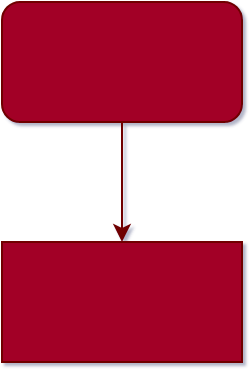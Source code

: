 <mxfile version="14.7.0" type="github">
  <diagram id="fy-eNK8LCn2k6Y5jVGpT" name="Page-1">
    <mxGraphModel dx="1646" dy="1967" grid="1" gridSize="10" guides="1" tooltips="1" connect="1" arrows="1" fold="1" page="1" pageScale="1" pageWidth="827" pageHeight="1169" background="#ffffff" math="0" shadow="1">
      <root>
        <mxCell id="0" />
        <mxCell id="1" parent="0" />
        <mxCell id="_csx_yKxfnUfH_JUuN51-1" value="" style="rounded=0;whiteSpace=wrap;html=1;fillColor=#a20025;strokeColor=#6F0000;fontColor=#ffffff;" parent="1" vertex="1">
          <mxGeometry x="100" y="-770" width="120" height="60" as="geometry" />
        </mxCell>
        <mxCell id="yfOUeO78J3eYzo-IZO-Y-2" style="edgeStyle=orthogonalEdgeStyle;rounded=0;orthogonalLoop=1;jettySize=auto;html=1;entryX=0.5;entryY=0;entryDx=0;entryDy=0;fillColor=#a20025;strokeColor=#6F0000;" edge="1" parent="1" source="yfOUeO78J3eYzo-IZO-Y-1" target="_csx_yKxfnUfH_JUuN51-1">
          <mxGeometry relative="1" as="geometry" />
        </mxCell>
        <mxCell id="yfOUeO78J3eYzo-IZO-Y-1" value="" style="rounded=1;whiteSpace=wrap;html=1;fillColor=#a20025;strokeColor=#6F0000;fontColor=#ffffff;" vertex="1" parent="1">
          <mxGeometry x="100" y="-890" width="120" height="60" as="geometry" />
        </mxCell>
      </root>
    </mxGraphModel>
  </diagram>
</mxfile>
